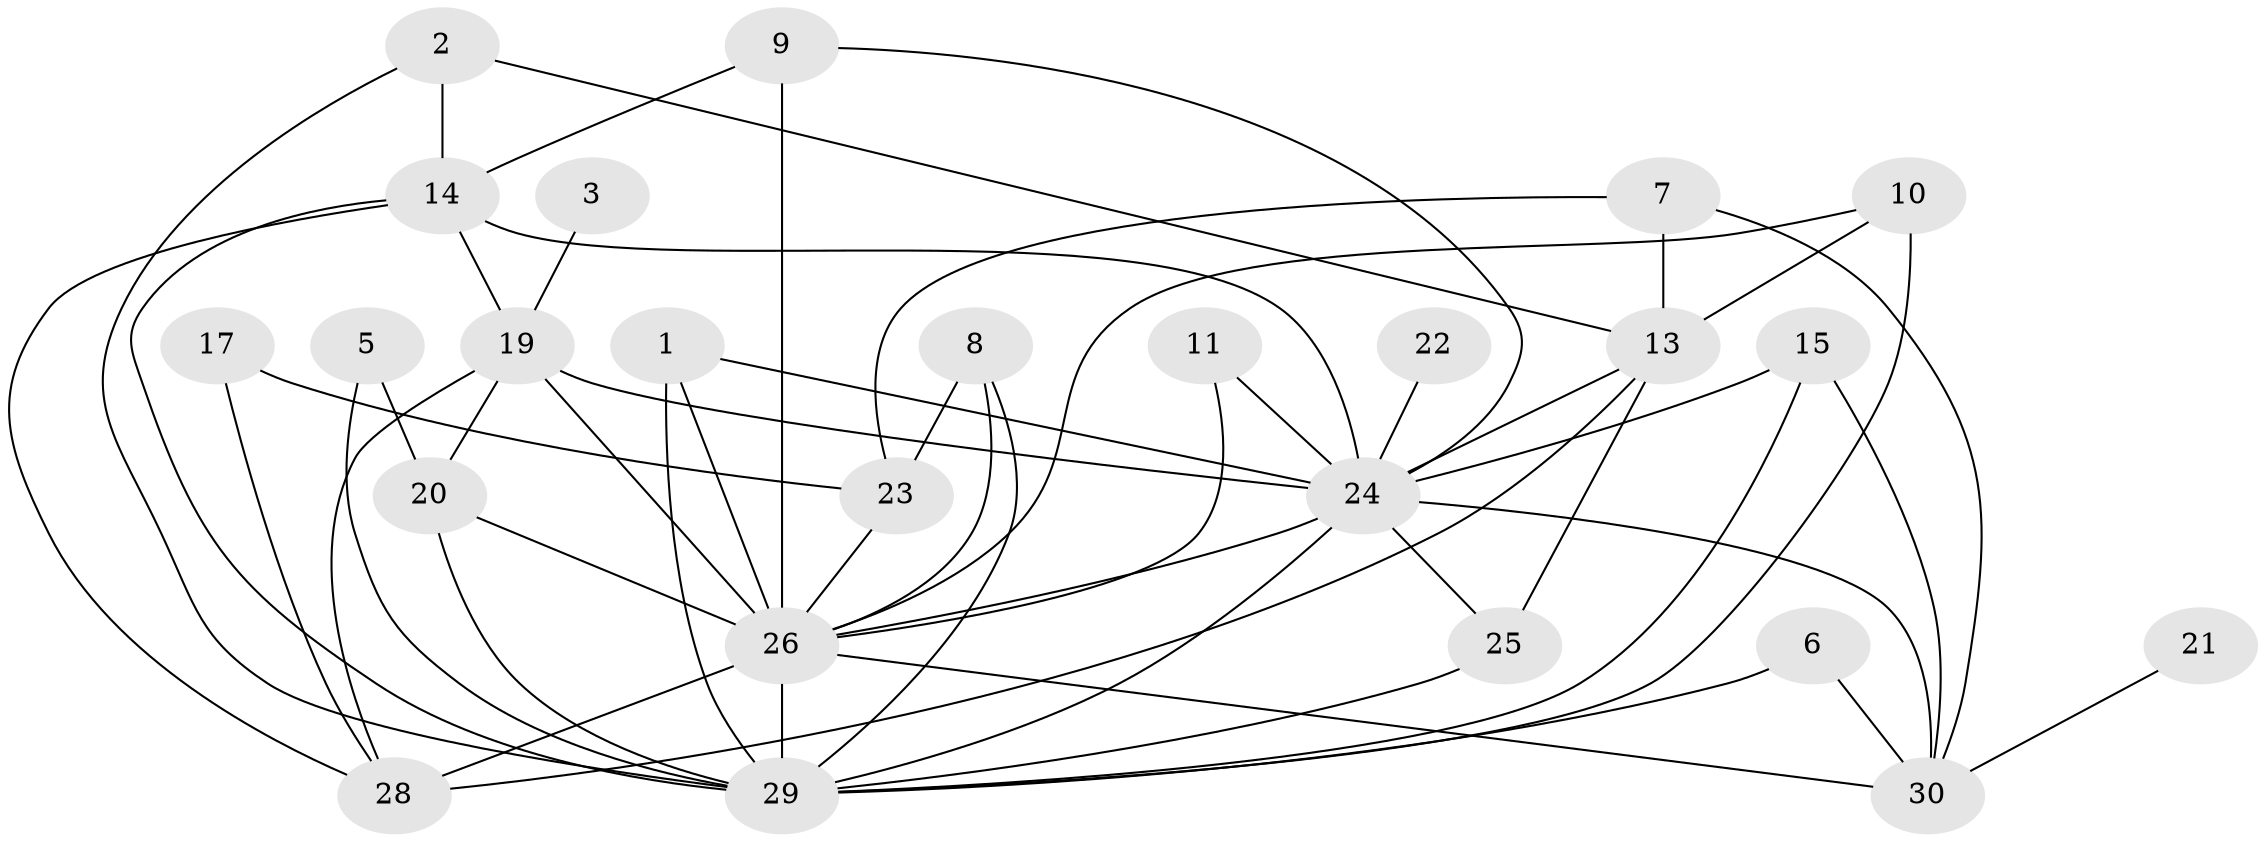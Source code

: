 // original degree distribution, {3: 0.21666666666666667, 2: 0.2833333333333333, 4: 0.11666666666666667, 1: 0.06666666666666667, 6: 0.08333333333333333, 5: 0.1, 0: 0.08333333333333333, 7: 0.03333333333333333, 9: 0.016666666666666666}
// Generated by graph-tools (version 1.1) at 2025/25/03/09/25 03:25:20]
// undirected, 25 vertices, 54 edges
graph export_dot {
graph [start="1"]
  node [color=gray90,style=filled];
  1;
  2;
  3;
  5;
  6;
  7;
  8;
  9;
  10;
  11;
  13;
  14;
  15;
  17;
  19;
  20;
  21;
  22;
  23;
  24;
  25;
  26;
  28;
  29;
  30;
  1 -- 24 [weight=1.0];
  1 -- 26 [weight=1.0];
  1 -- 29 [weight=1.0];
  2 -- 13 [weight=1.0];
  2 -- 14 [weight=1.0];
  2 -- 29 [weight=1.0];
  3 -- 19 [weight=1.0];
  5 -- 20 [weight=1.0];
  5 -- 29 [weight=1.0];
  6 -- 29 [weight=1.0];
  6 -- 30 [weight=1.0];
  7 -- 13 [weight=1.0];
  7 -- 23 [weight=1.0];
  7 -- 30 [weight=1.0];
  8 -- 23 [weight=2.0];
  8 -- 26 [weight=1.0];
  8 -- 29 [weight=1.0];
  9 -- 14 [weight=1.0];
  9 -- 24 [weight=1.0];
  9 -- 26 [weight=2.0];
  10 -- 13 [weight=1.0];
  10 -- 26 [weight=1.0];
  10 -- 29 [weight=2.0];
  11 -- 24 [weight=1.0];
  11 -- 26 [weight=1.0];
  13 -- 24 [weight=1.0];
  13 -- 25 [weight=1.0];
  13 -- 28 [weight=1.0];
  14 -- 19 [weight=1.0];
  14 -- 24 [weight=2.0];
  14 -- 28 [weight=1.0];
  14 -- 29 [weight=2.0];
  15 -- 24 [weight=1.0];
  15 -- 29 [weight=1.0];
  15 -- 30 [weight=1.0];
  17 -- 23 [weight=2.0];
  17 -- 28 [weight=1.0];
  19 -- 20 [weight=1.0];
  19 -- 24 [weight=1.0];
  19 -- 26 [weight=1.0];
  19 -- 28 [weight=1.0];
  20 -- 26 [weight=1.0];
  20 -- 29 [weight=2.0];
  21 -- 30 [weight=1.0];
  22 -- 24 [weight=1.0];
  23 -- 26 [weight=1.0];
  24 -- 25 [weight=1.0];
  24 -- 26 [weight=1.0];
  24 -- 29 [weight=1.0];
  24 -- 30 [weight=3.0];
  25 -- 29 [weight=1.0];
  26 -- 28 [weight=2.0];
  26 -- 29 [weight=1.0];
  26 -- 30 [weight=1.0];
}
